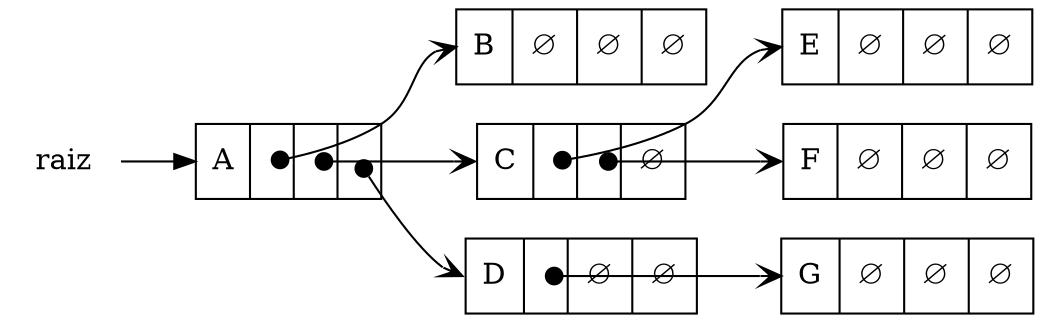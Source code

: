 digraph "Árvore A - V2" {
        rankdir=LR;

        node [shape=record];

        raiz -> A;

	A [label="{ <data> A | <ref1> | <ref2> | <ref3> }"]
        B [label="{ <data> B | <data> ∅ | <data> ∅ | <data> ∅ }"]
        C [label="{ <data> C | <ref1> | <ref2> | <data> ∅ }"]
        D [label="{ <data> D | <ref1> | <data> ∅ | <data> ∅ }"]
        E [label="{ <data> E | <data> ∅ | <data> ∅ | <data> ∅ }"]
        F [label="{ <data> F | <data> ∅ | <data> ∅ | <data> ∅ }"]
        G [label="{ <data> G | <data> ∅ | <data> ∅ | <data> ∅ }"]

        raiz [shape=plaintext]

	A:ref1:c -> B:data:w [arrowhead=vee, arrowtail=dot, dir=both, tailclip=false];
	A:ref2:c -> C:data:w [arrowhead=vee, arrowtail=dot, dir=both, tailclip=false];
	A:ref3:c -> D:data:w [arrowhead=vee, arrowtail=dot, dir=both, tailclip=false];

	C:ref1:c -> E:data:w [arrowhead=vee, arrowtail=dot, dir=both, tailclip=false];
	C:ref2:c -> F:data:w [arrowhead=vee, arrowtail=dot, dir=both, tailclip=false];

	D:ref1:c -> G:data:w [arrowhead=vee, arrowtail=dot, dir=both, tailclip=false];
}
# / &#8709; / ∅ /
